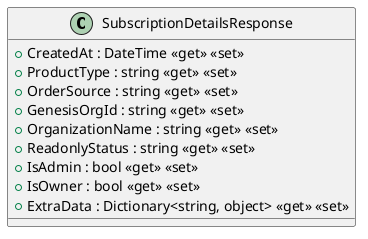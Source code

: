 @startuml
class SubscriptionDetailsResponse {
    + CreatedAt : DateTime <<get>> <<set>>
    + ProductType : string <<get>> <<set>>
    + OrderSource : string <<get>> <<set>>
    + GenesisOrgId : string <<get>> <<set>>
    + OrganizationName : string <<get>> <<set>>
    + ReadonlyStatus : string <<get>> <<set>>
    + IsAdmin : bool <<get>> <<set>>
    + IsOwner : bool <<get>> <<set>>
    + ExtraData : Dictionary<string, object> <<get>> <<set>>
}
@enduml
